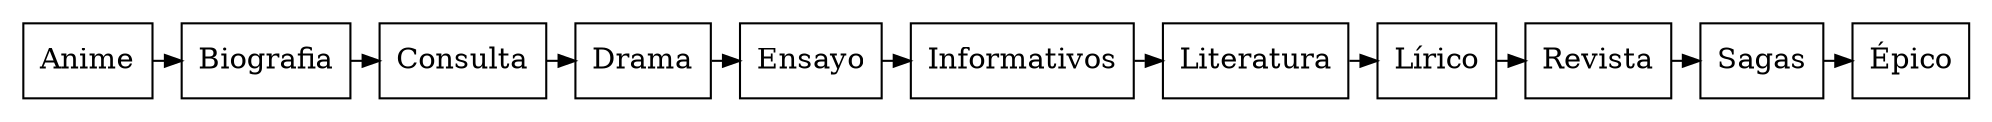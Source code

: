 digraph G {
 rankdir=LR nodesep=0.3;
 ranksep=0.2;
 margin=0.1;
   node [shape=box];
  edge [arrowsize=0.8]
"Anime"->"Biografia"->"Consulta"->"Drama"->"Ensayo"->"Informativos"->"Literatura"->"Lírico"->"Revista"->"Sagas"->"Épico";
}